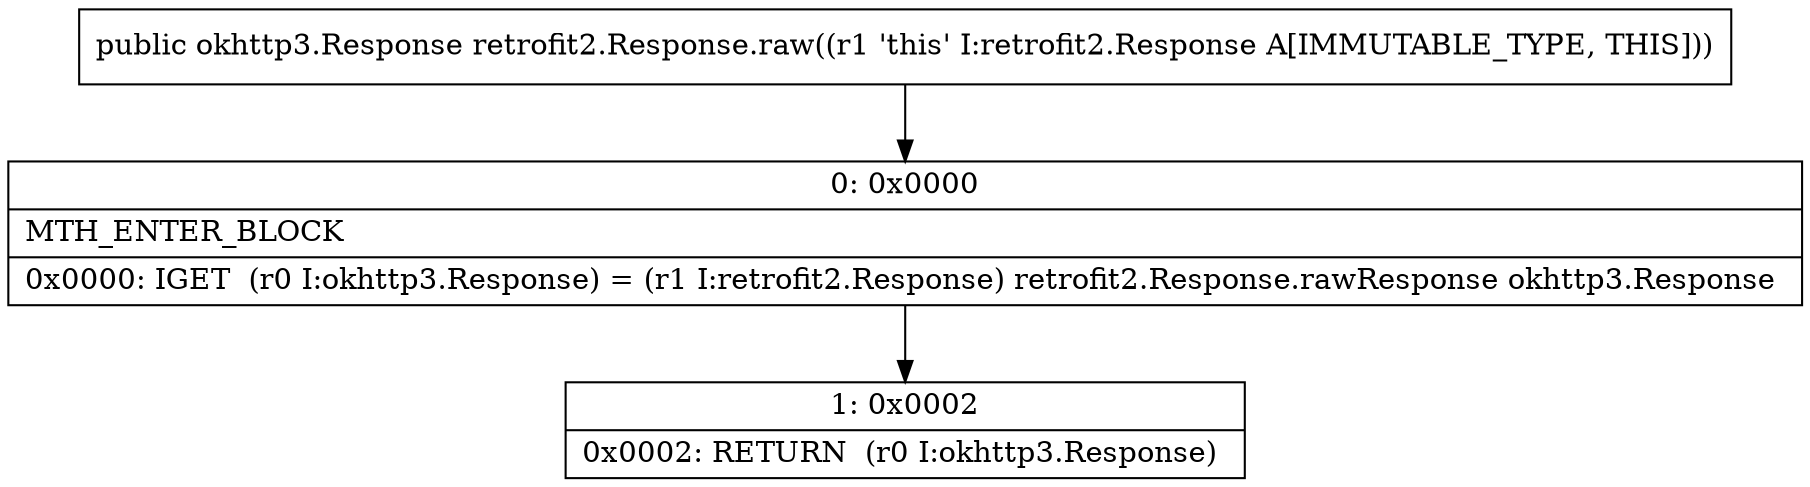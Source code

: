 digraph "CFG forretrofit2.Response.raw()Lokhttp3\/Response;" {
Node_0 [shape=record,label="{0\:\ 0x0000|MTH_ENTER_BLOCK\l|0x0000: IGET  (r0 I:okhttp3.Response) = (r1 I:retrofit2.Response) retrofit2.Response.rawResponse okhttp3.Response \l}"];
Node_1 [shape=record,label="{1\:\ 0x0002|0x0002: RETURN  (r0 I:okhttp3.Response) \l}"];
MethodNode[shape=record,label="{public okhttp3.Response retrofit2.Response.raw((r1 'this' I:retrofit2.Response A[IMMUTABLE_TYPE, THIS])) }"];
MethodNode -> Node_0;
Node_0 -> Node_1;
}

